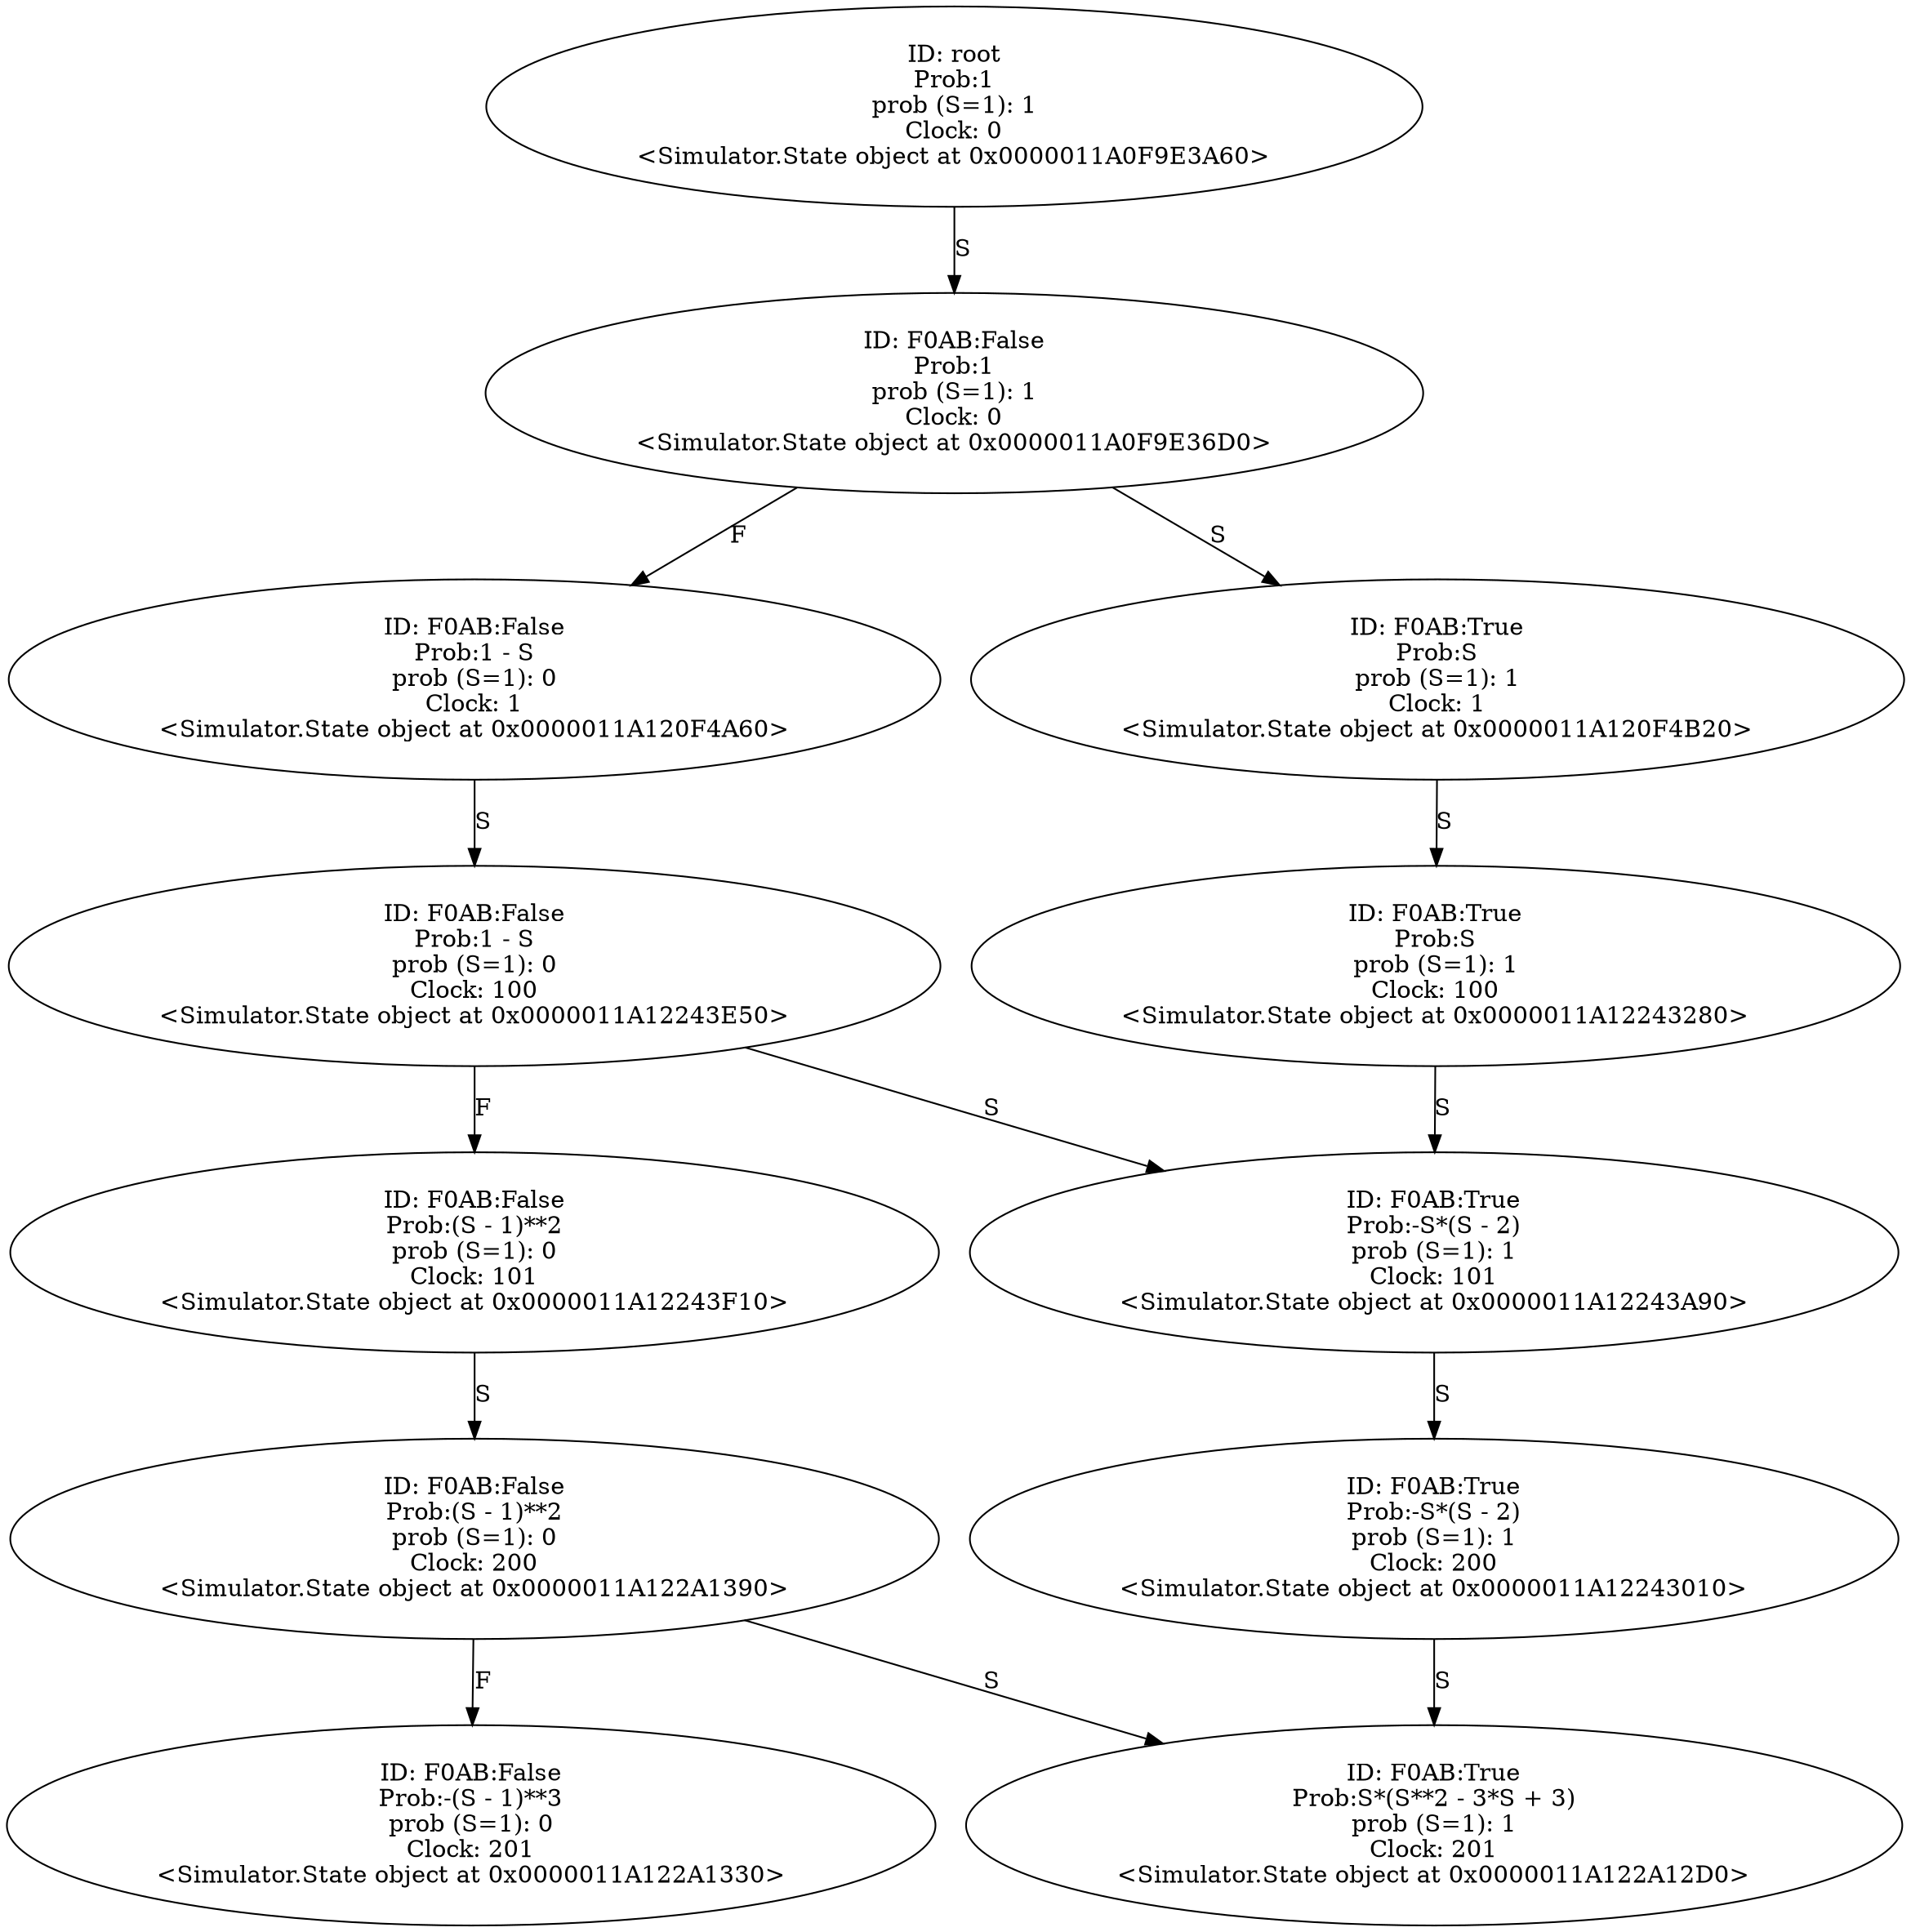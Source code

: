 digraph "./Output/./while_with_condition_200_clock" {
	<Simulator.State object at 0x0000011A0F9E3A60> [label="ID: root
Prob:1
prob (S=1): 1
Clock: 0
<Simulator.State object at 0x0000011A0F9E3A60>"]
	<Simulator.State object at 0x0000011A0F9E3A60> -> <Simulator.State object at 0x0000011A0F9E36D0> [label=S]
	<Simulator.State object at 0x0000011A0F9E36D0> [label="ID: F0AB:False
Prob:1
prob (S=1): 1
Clock: 0
<Simulator.State object at 0x0000011A0F9E36D0>"]
	<Simulator.State object at 0x0000011A0F9E36D0> -> <Simulator.State object at 0x0000011A120F4A60> [label=F]
	<Simulator.State object at 0x0000011A0F9E36D0> -> <Simulator.State object at 0x0000011A120F4B20> [label=S]
	<Simulator.State object at 0x0000011A120F4A60> [label="ID: F0AB:False
Prob:1 - S
prob (S=1): 0
Clock: 1
<Simulator.State object at 0x0000011A120F4A60>"]
	<Simulator.State object at 0x0000011A120F4A60> -> <Simulator.State object at 0x0000011A12243E50> [label=S]
	<Simulator.State object at 0x0000011A120F4B20> [label="ID: F0AB:True
Prob:S
prob (S=1): 1
Clock: 1
<Simulator.State object at 0x0000011A120F4B20>"]
	<Simulator.State object at 0x0000011A120F4B20> -> <Simulator.State object at 0x0000011A12243280> [label=S]
	<Simulator.State object at 0x0000011A12243E50> [label="ID: F0AB:False
Prob:1 - S
prob (S=1): 0
Clock: 100
<Simulator.State object at 0x0000011A12243E50>"]
	<Simulator.State object at 0x0000011A12243E50> -> <Simulator.State object at 0x0000011A12243F10> [label=F]
	<Simulator.State object at 0x0000011A12243E50> -> <Simulator.State object at 0x0000011A12243A90> [label=S]
	<Simulator.State object at 0x0000011A12243280> [label="ID: F0AB:True
Prob:S
prob (S=1): 1
Clock: 100
<Simulator.State object at 0x0000011A12243280>"]
	<Simulator.State object at 0x0000011A12243280> -> <Simulator.State object at 0x0000011A12243A90> [label=S]
	<Simulator.State object at 0x0000011A12243F10> [label="ID: F0AB:False
Prob:(S - 1)**2
prob (S=1): 0
Clock: 101
<Simulator.State object at 0x0000011A12243F10>"]
	<Simulator.State object at 0x0000011A12243F10> -> <Simulator.State object at 0x0000011A122A1390> [label=S]
	<Simulator.State object at 0x0000011A12243A90> [label="ID: F0AB:True
Prob:-S*(S - 2)
prob (S=1): 1
Clock: 101
<Simulator.State object at 0x0000011A12243A90>"]
	<Simulator.State object at 0x0000011A12243A90> -> <Simulator.State object at 0x0000011A12243010> [label=S]
	<Simulator.State object at 0x0000011A122A1390> [label="ID: F0AB:False
Prob:(S - 1)**2
prob (S=1): 0
Clock: 200
<Simulator.State object at 0x0000011A122A1390>"]
	<Simulator.State object at 0x0000011A122A1390> -> <Simulator.State object at 0x0000011A122A1330> [label=F]
	<Simulator.State object at 0x0000011A122A1390> -> <Simulator.State object at 0x0000011A122A12D0> [label=S]
	<Simulator.State object at 0x0000011A12243010> [label="ID: F0AB:True
Prob:-S*(S - 2)
prob (S=1): 1
Clock: 200
<Simulator.State object at 0x0000011A12243010>"]
	<Simulator.State object at 0x0000011A12243010> -> <Simulator.State object at 0x0000011A122A12D0> [label=S]
	<Simulator.State object at 0x0000011A122A1330> [label="ID: F0AB:False
Prob:-(S - 1)**3
prob (S=1): 0
Clock: 201
<Simulator.State object at 0x0000011A122A1330>"]
	<Simulator.State object at 0x0000011A122A12D0> [label="ID: F0AB:True
Prob:S*(S**2 - 3*S + 3)
prob (S=1): 1
Clock: 201
<Simulator.State object at 0x0000011A122A12D0>"]
}

